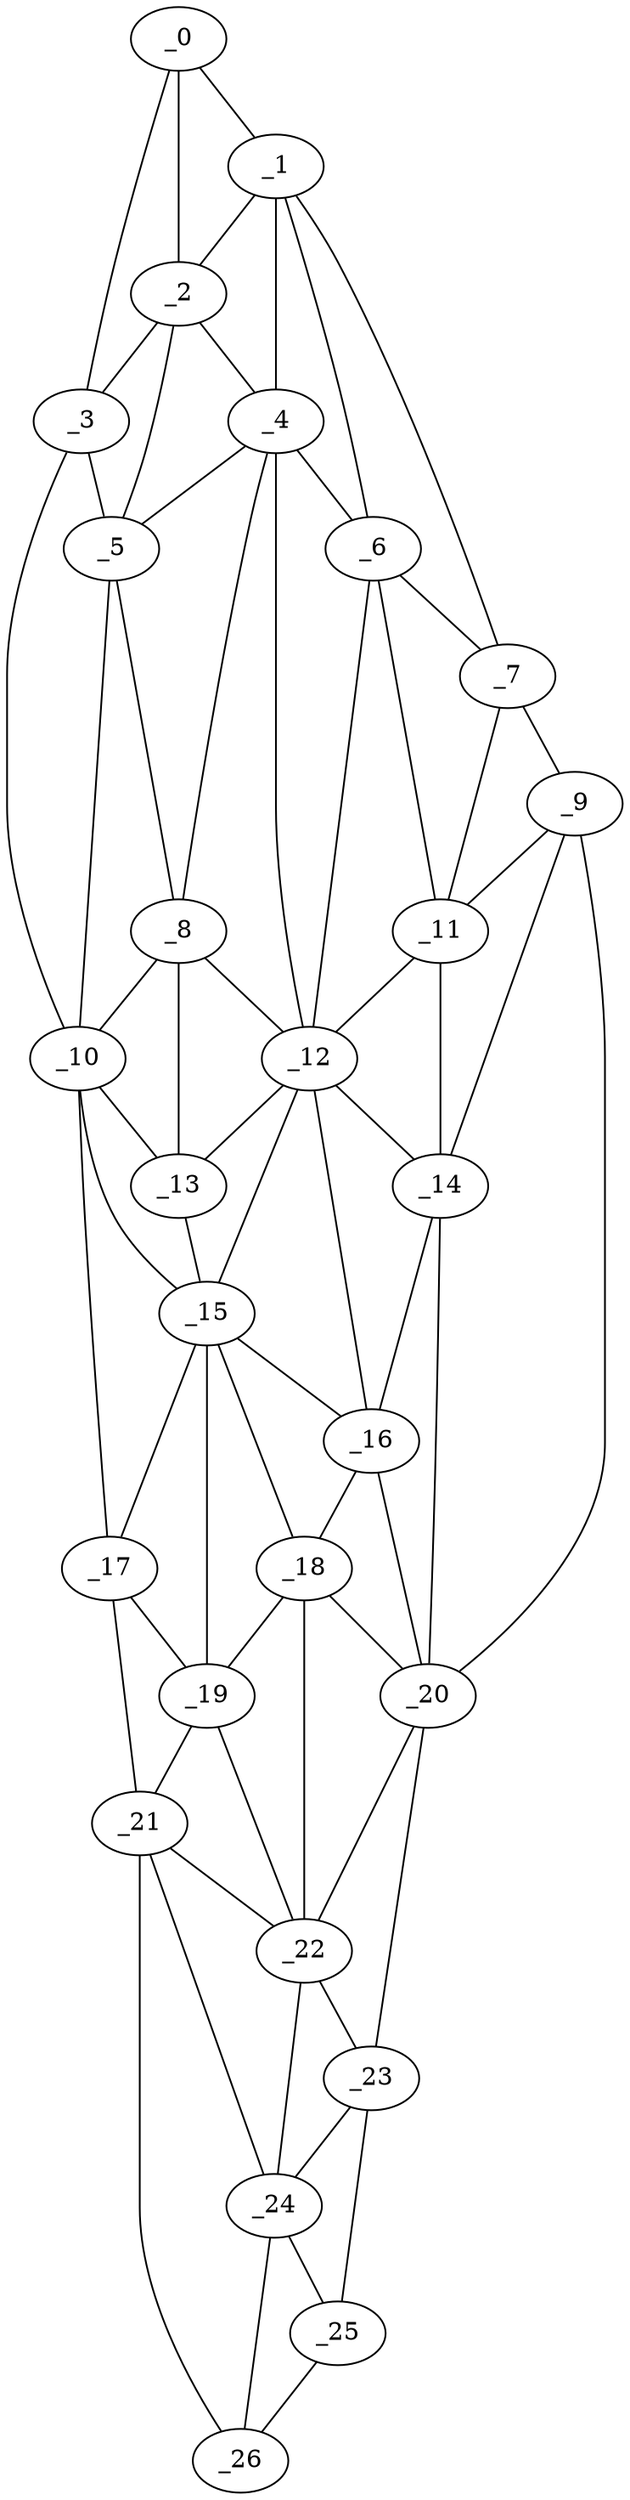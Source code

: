 graph "obj27__155.gxl" {
	_0	 [x=9,
		y=79];
	_1	 [x=10,
		y=57];
	_0 -- _1	 [valence=1];
	_2	 [x=26,
		y=70];
	_0 -- _2	 [valence=2];
	_3	 [x=26,
		y=81];
	_0 -- _3	 [valence=1];
	_1 -- _2	 [valence=1];
	_4	 [x=42,
		y=62];
	_1 -- _4	 [valence=2];
	_6	 [x=47,
		y=48];
	_1 -- _6	 [valence=1];
	_7	 [x=52,
		y=44];
	_1 -- _7	 [valence=1];
	_2 -- _3	 [valence=2];
	_2 -- _4	 [valence=2];
	_5	 [x=44,
		y=77];
	_2 -- _5	 [valence=2];
	_3 -- _5	 [valence=1];
	_10	 [x=66,
		y=83];
	_3 -- _10	 [valence=1];
	_4 -- _5	 [valence=2];
	_4 -- _6	 [valence=2];
	_8	 [x=56,
		y=75];
	_4 -- _8	 [valence=2];
	_12	 [x=67,
		y=62];
	_4 -- _12	 [valence=2];
	_5 -- _8	 [valence=2];
	_5 -- _10	 [valence=2];
	_6 -- _7	 [valence=2];
	_11	 [x=67,
		y=51];
	_6 -- _11	 [valence=2];
	_6 -- _12	 [valence=2];
	_9	 [x=60,
		y=43];
	_7 -- _9	 [valence=1];
	_7 -- _11	 [valence=1];
	_8 -- _10	 [valence=2];
	_8 -- _12	 [valence=1];
	_13	 [x=69,
		y=73];
	_8 -- _13	 [valence=2];
	_9 -- _11	 [valence=2];
	_14	 [x=76,
		y=48];
	_9 -- _14	 [valence=1];
	_20	 [x=93,
		y=48];
	_9 -- _20	 [valence=1];
	_10 -- _13	 [valence=1];
	_15	 [x=79,
		y=71];
	_10 -- _15	 [valence=2];
	_17	 [x=86,
		y=80];
	_10 -- _17	 [valence=1];
	_11 -- _12	 [valence=2];
	_11 -- _14	 [valence=2];
	_12 -- _13	 [valence=2];
	_12 -- _14	 [valence=2];
	_12 -- _15	 [valence=2];
	_16	 [x=83,
		y=52];
	_12 -- _16	 [valence=1];
	_13 -- _15	 [valence=1];
	_14 -- _16	 [valence=2];
	_14 -- _20	 [valence=2];
	_15 -- _16	 [valence=2];
	_15 -- _17	 [valence=1];
	_18	 [x=90,
		y=59];
	_15 -- _18	 [valence=1];
	_19	 [x=91,
		y=70];
	_15 -- _19	 [valence=2];
	_16 -- _18	 [valence=2];
	_16 -- _20	 [valence=2];
	_17 -- _19	 [valence=2];
	_21	 [x=97,
		y=77];
	_17 -- _21	 [valence=1];
	_18 -- _19	 [valence=1];
	_18 -- _20	 [valence=1];
	_22	 [x=103,
		y=67];
	_18 -- _22	 [valence=2];
	_19 -- _21	 [valence=2];
	_19 -- _22	 [valence=2];
	_20 -- _22	 [valence=2];
	_23	 [x=114,
		y=52];
	_20 -- _23	 [valence=1];
	_21 -- _22	 [valence=2];
	_24	 [x=115,
		y=65];
	_21 -- _24	 [valence=1];
	_26	 [x=126,
		y=68];
	_21 -- _26	 [valence=1];
	_22 -- _23	 [valence=2];
	_22 -- _24	 [valence=2];
	_23 -- _24	 [valence=1];
	_25	 [x=123,
		y=57];
	_23 -- _25	 [valence=1];
	_24 -- _25	 [valence=1];
	_24 -- _26	 [valence=2];
	_25 -- _26	 [valence=1];
}
